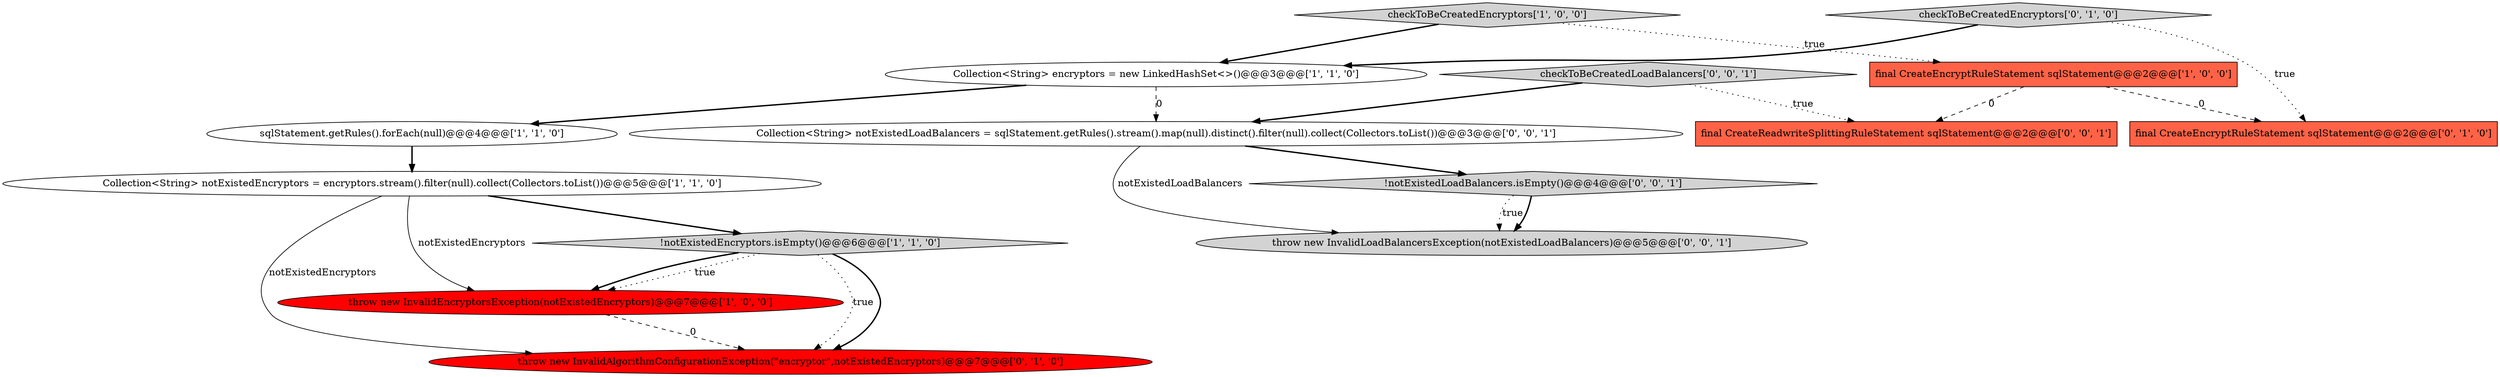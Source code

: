 digraph {
12 [style = filled, label = "!notExistedLoadBalancers.isEmpty()@@@4@@@['0', '0', '1']", fillcolor = lightgray, shape = diamond image = "AAA0AAABBB3BBB"];
7 [style = filled, label = "throw new InvalidAlgorithmConfigurationException(\"encryptor\",notExistedEncryptors)@@@7@@@['0', '1', '0']", fillcolor = red, shape = ellipse image = "AAA1AAABBB2BBB"];
11 [style = filled, label = "checkToBeCreatedLoadBalancers['0', '0', '1']", fillcolor = lightgray, shape = diamond image = "AAA0AAABBB3BBB"];
13 [style = filled, label = "final CreateReadwriteSplittingRuleStatement sqlStatement@@@2@@@['0', '0', '1']", fillcolor = tomato, shape = box image = "AAA0AAABBB3BBB"];
8 [style = filled, label = "checkToBeCreatedEncryptors['0', '1', '0']", fillcolor = lightgray, shape = diamond image = "AAA0AAABBB2BBB"];
2 [style = filled, label = "!notExistedEncryptors.isEmpty()@@@6@@@['1', '1', '0']", fillcolor = lightgray, shape = diamond image = "AAA0AAABBB1BBB"];
0 [style = filled, label = "sqlStatement.getRules().forEach(null)@@@4@@@['1', '1', '0']", fillcolor = white, shape = ellipse image = "AAA0AAABBB1BBB"];
9 [style = filled, label = "final CreateEncryptRuleStatement sqlStatement@@@2@@@['0', '1', '0']", fillcolor = tomato, shape = box image = "AAA1AAABBB2BBB"];
10 [style = filled, label = "Collection<String> notExistedLoadBalancers = sqlStatement.getRules().stream().map(null).distinct().filter(null).collect(Collectors.toList())@@@3@@@['0', '0', '1']", fillcolor = white, shape = ellipse image = "AAA0AAABBB3BBB"];
14 [style = filled, label = "throw new InvalidLoadBalancersException(notExistedLoadBalancers)@@@5@@@['0', '0', '1']", fillcolor = lightgray, shape = ellipse image = "AAA0AAABBB3BBB"];
4 [style = filled, label = "Collection<String> notExistedEncryptors = encryptors.stream().filter(null).collect(Collectors.toList())@@@5@@@['1', '1', '0']", fillcolor = white, shape = ellipse image = "AAA0AAABBB1BBB"];
6 [style = filled, label = "checkToBeCreatedEncryptors['1', '0', '0']", fillcolor = lightgray, shape = diamond image = "AAA0AAABBB1BBB"];
3 [style = filled, label = "final CreateEncryptRuleStatement sqlStatement@@@2@@@['1', '0', '0']", fillcolor = tomato, shape = box image = "AAA1AAABBB1BBB"];
5 [style = filled, label = "throw new InvalidEncryptorsException(notExistedEncryptors)@@@7@@@['1', '0', '0']", fillcolor = red, shape = ellipse image = "AAA1AAABBB1BBB"];
1 [style = filled, label = "Collection<String> encryptors = new LinkedHashSet<>()@@@3@@@['1', '1', '0']", fillcolor = white, shape = ellipse image = "AAA0AAABBB1BBB"];
4->7 [style = solid, label="notExistedEncryptors"];
1->0 [style = bold, label=""];
4->2 [style = bold, label=""];
11->13 [style = dotted, label="true"];
1->10 [style = dashed, label="0"];
3->13 [style = dashed, label="0"];
8->1 [style = bold, label=""];
6->1 [style = bold, label=""];
12->14 [style = dotted, label="true"];
10->14 [style = solid, label="notExistedLoadBalancers"];
3->9 [style = dashed, label="0"];
0->4 [style = bold, label=""];
10->12 [style = bold, label=""];
11->10 [style = bold, label=""];
2->7 [style = dotted, label="true"];
12->14 [style = bold, label=""];
8->9 [style = dotted, label="true"];
2->7 [style = bold, label=""];
5->7 [style = dashed, label="0"];
2->5 [style = dotted, label="true"];
6->3 [style = dotted, label="true"];
4->5 [style = solid, label="notExistedEncryptors"];
2->5 [style = bold, label=""];
}
